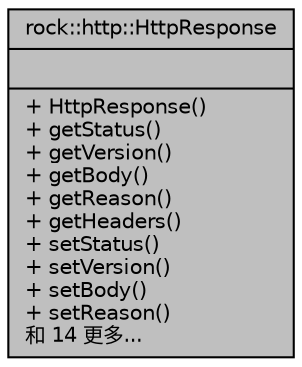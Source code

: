 digraph "rock::http::HttpResponse"
{
 // LATEX_PDF_SIZE
  edge [fontname="Helvetica",fontsize="10",labelfontname="Helvetica",labelfontsize="10"];
  node [fontname="Helvetica",fontsize="10",shape=record];
  Node1 [label="{rock::http::HttpResponse\n||+ HttpResponse()\l+ getStatus()\l+ getVersion()\l+ getBody()\l+ getReason()\l+ getHeaders()\l+ setStatus()\l+ setVersion()\l+ setBody()\l+ setReason()\l和 14 更多...\l}",height=0.2,width=0.4,color="black", fillcolor="grey75", style="filled", fontcolor="black",tooltip="HTTP响应结构体"];
}
